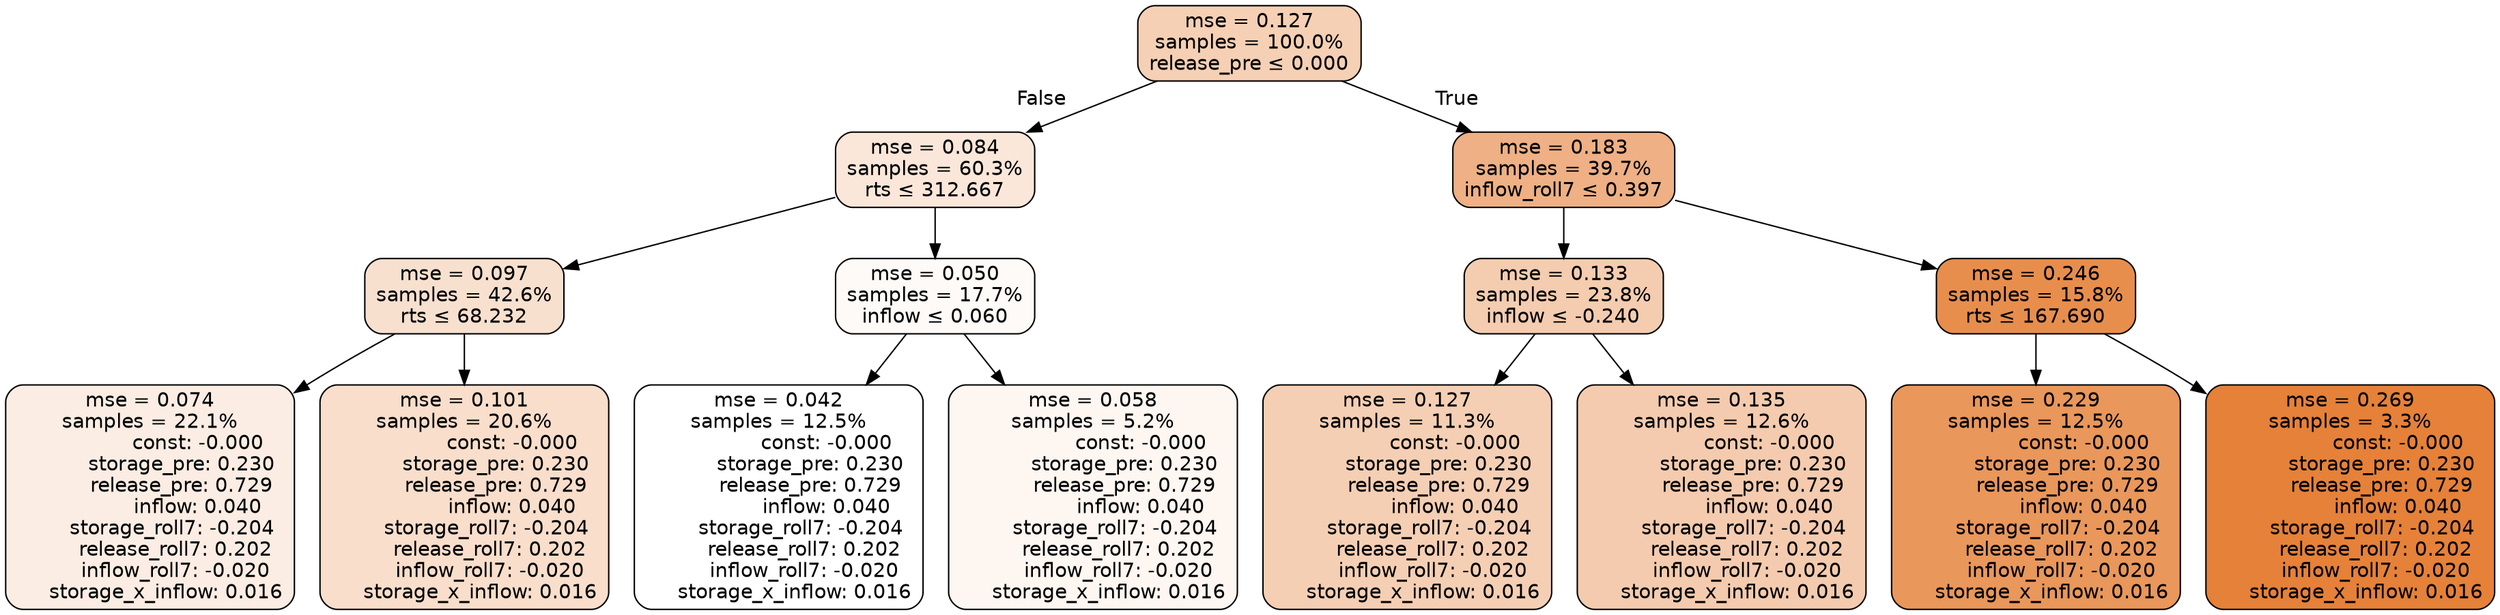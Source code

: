 digraph tree {
node [shape=rectangle, style="filled, rounded", color="black", fontname=helvetica] ;
edge [fontname=helvetica] ;
	"0" [label="mse = 0.127
samples = 100.0%
release_pre &le; 0.000", fillcolor="#f5d0b5"]
	"1" [label="mse = 0.084
samples = 60.3%
rts &le; 312.667", fillcolor="#fae7da"]
	"2" [label="mse = 0.097
samples = 42.6%
rts &le; 68.232", fillcolor="#f8e0cf"]
	"3" [label="mse = 0.074
samples = 22.1%
               const: -0.000
          storage_pre: 0.230
          release_pre: 0.729
               inflow: 0.040
       storage_roll7: -0.204
        release_roll7: 0.202
        inflow_roll7: -0.020
     storage_x_inflow: 0.016", fillcolor="#fbede3"]
	"4" [label="mse = 0.101
samples = 20.6%
               const: -0.000
          storage_pre: 0.230
          release_pre: 0.729
               inflow: 0.040
       storage_roll7: -0.204
        release_roll7: 0.202
        inflow_roll7: -0.020
     storage_x_inflow: 0.016", fillcolor="#f8decb"]
	"5" [label="mse = 0.050
samples = 17.7%
inflow &le; 0.060", fillcolor="#fefaf8"]
	"6" [label="mse = 0.042
samples = 12.5%
               const: -0.000
          storage_pre: 0.230
          release_pre: 0.729
               inflow: 0.040
       storage_roll7: -0.204
        release_roll7: 0.202
        inflow_roll7: -0.020
     storage_x_inflow: 0.016", fillcolor="#ffffff"]
	"7" [label="mse = 0.058
samples = 5.2%
               const: -0.000
          storage_pre: 0.230
          release_pre: 0.729
               inflow: 0.040
       storage_roll7: -0.204
        release_roll7: 0.202
        inflow_roll7: -0.020
     storage_x_inflow: 0.016", fillcolor="#fdf6f1"]
	"8" [label="mse = 0.183
samples = 39.7%
inflow_roll7 &le; 0.397", fillcolor="#eeb084"]
	"9" [label="mse = 0.133
samples = 23.8%
inflow &le; -0.240", fillcolor="#f4ccaf"]
	"10" [label="mse = 0.127
samples = 11.3%
               const: -0.000
          storage_pre: 0.230
          release_pre: 0.729
               inflow: 0.040
       storage_roll7: -0.204
        release_roll7: 0.202
        inflow_roll7: -0.020
     storage_x_inflow: 0.016", fillcolor="#f5cfb4"]
	"11" [label="mse = 0.135
samples = 12.6%
               const: -0.000
          storage_pre: 0.230
          release_pre: 0.729
               inflow: 0.040
       storage_roll7: -0.204
        release_roll7: 0.202
        inflow_roll7: -0.020
     storage_x_inflow: 0.016", fillcolor="#f4cbae"]
	"12" [label="mse = 0.246
samples = 15.8%
rts &le; 167.690", fillcolor="#e78e4d"]
	"13" [label="mse = 0.229
samples = 12.5%
               const: -0.000
          storage_pre: 0.230
          release_pre: 0.729
               inflow: 0.040
       storage_roll7: -0.204
        release_roll7: 0.202
        inflow_roll7: -0.020
     storage_x_inflow: 0.016", fillcolor="#e9975b"]
	"14" [label="mse = 0.269
samples = 3.3%
               const: -0.000
          storage_pre: 0.230
          release_pre: 0.729
               inflow: 0.040
       storage_roll7: -0.204
        release_roll7: 0.202
        inflow_roll7: -0.020
     storage_x_inflow: 0.016", fillcolor="#e58139"]

	"0" -> "1" [labeldistance=2.5, labelangle=45, headlabel="False"]
	"1" -> "2"
	"2" -> "3"
	"2" -> "4"
	"1" -> "5"
	"5" -> "6"
	"5" -> "7"
	"0" -> "8" [labeldistance=2.5, labelangle=-45, headlabel="True"]
	"8" -> "9"
	"9" -> "10"
	"9" -> "11"
	"8" -> "12"
	"12" -> "13"
	"12" -> "14"
}